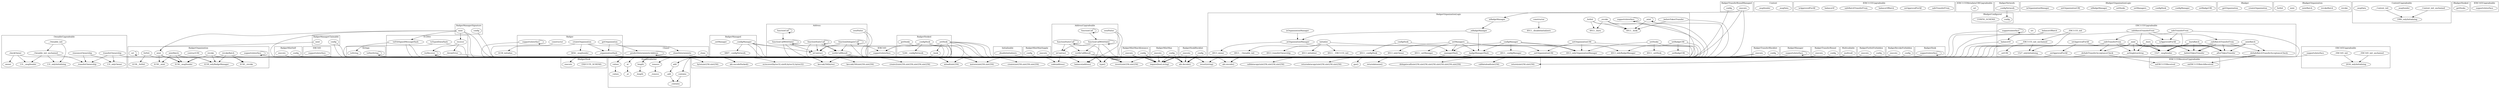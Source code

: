 strict digraph {
subgraph cluster_5890_BadgerMintSelf {
label = "BadgerMintSelf"
"5890_execute" [label="execute"]
"5890_config" [label="config"]
}subgraph cluster_131_OwnableUpgradeable {
label = "OwnableUpgradeable"
"131_transferOwnership" [label="transferOwnership"]
"131___Ownable_init" [label="__Ownable_init"]
"131___Ownable_init_unchained" [label="__Ownable_init_unchained"]
"131_owner" [label="owner"]
"131_renounceOwnership" [label="renounceOwnership"]
"131__transferOwnership" [label="_transferOwnership"]
"131__checkOwner" [label="_checkOwner"]
"131_renounceOwnership" -> "131__transferOwnership"
"131__checkOwner" -> "131__msgSender"
"131_transferOwnership" -> "131__transferOwnership"
"131__checkOwner" -> "131_owner"
"131___Ownable_init" -> "131_onlyInitializing"
"131___Ownable_init_unchained" -> "131__msgSender"
"131___Ownable_init_unchained" -> "131_onlyInitializing"
"131_renounceOwnership" -> "131_onlyOwner"
"131_transferOwnership" -> "131_onlyOwner"
"131___Ownable_init_unchained" -> "131__transferOwnership"
"131___Ownable_init" -> "131___Ownable_init_unchained"
}subgraph cluster_3081_ERC165 {
label = "ERC165"
"3081_supportsInterface" [label="supportsInterface"]
}subgraph cluster_2443_Context {
label = "Context"
"2443__msgData" [label="_msgData"]
"2443__msgSender" [label="_msgSender"]
}subgraph cluster_6926_BadgerManagerClaimable {
label = "BadgerManagerClaimable"
"6926_config" [label="config"]
"6926_mint" [label="mint"]
}subgraph cluster_3856_Badger {
label = "Badger"
"3856__organizationHash" [label="_organizationHash"]
"3856_createOrganization" [label="createOrganization"]
"3856_supportsInterface" [label="supportsInterface"]
"3856_getOrganization" [label="getOrganization"]
"3856_constructor" [label="constructor"]
"3856_createOrganization" -> "3856__msgSender"
"3856_supportsInterface" -> "3856_supportsInterface"
"3856_createOrganization" -> "3856__organizationHash"
"3856_getOrganization" -> "3856__organizationHash"
}subgraph cluster_3093_IERC165 {
label = "IERC165"
"3093_supportsInterface" [label="supportsInterface"]
}subgraph cluster_6807_BadgerManaged {
label = "BadgerManaged"
"6807__configManager" [label="_configManager"]
"6807__setManager" [label="_setManager"]
"6807__configManager" -> "6807__configNetwork"
}subgraph cluster_1690_IERC1155Upgradeable {
label = "IERC1155Upgradeable"
"1690_safeTransferFrom" [label="safeTransferFrom"]
"1690_setApprovalForAll" [label="setApprovalForAll"]
"1690_balanceOfBatch" [label="balanceOfBatch"]
"1690_safeBatchTransferFrom" [label="safeBatchTransferFrom"]
"1690_balanceOf" [label="balanceOf"]
"1690_isApprovedForAll" [label="isApprovedForAll"]
}subgraph cluster_282_Initializable {
label = "Initializable"
"282__disableInitializers" [label="_disableInitializers"]
}subgraph cluster_5788_BadgerMintMaxSupply {
label = "BadgerMintMaxSupply"
"5788_execute" [label="execute"]
"5788_config" [label="config"]
}subgraph cluster_1948_AddressUpgradeable {
label = "AddressUpgradeable"
"1948_functionCallWithValue" [label="functionCallWithValue"]
"1948_sendValue" [label="sendValue"]
"1948_functionCall" [label="functionCall"]
"1948_functionStaticCall" [label="functionStaticCall"]
"1948_verifyCallResult" [label="verifyCallResult"]
"1948_isContract" [label="isContract"]
"1948_functionCallWithValue" -> "1948_verifyCallResult"
"1948_functionStaticCall" -> "1948_functionStaticCall"
"1948_functionCall" -> "1948_functionCall"
"1948_functionStaticCall" -> "1948_isContract"
"1948_functionCallWithValue" -> "1948_isContract"
"1948_functionStaticCall" -> "1948_verifyCallResult"
"1948_functionCallWithValue" -> "1948_functionCallWithValue"
"1948_functionCall" -> "1948_functionCallWithValue"
}subgraph cluster_5664_BadgerMintMaxAllowance {
label = "BadgerMintMaxAllowance"
"5664_config" [label="config"]
"5664_execute" [label="execute"]
}subgraph cluster_5537_BadgerMintMax {
label = "BadgerMintMax"
"5537_config" [label="config"]
"5537_execute" [label="execute"]
}subgraph cluster_5410_BadgerHookBlocklist {
label = "BadgerHookBlocklist"
"5410_config" [label="config"]
"5410_execute" [label="execute"]
}subgraph cluster_1568_IERC1155ReceiverUpgradeable {
label = "IERC1155ReceiverUpgradeable"
"1568_onERC1155BatchReceived" [label="onERC1155BatchReceived"]
"1568_onERC1155Received" [label="onERC1155Received"]
}subgraph cluster_1705_IERC1155MetadataURIUpgradeable {
label = "IERC1155MetadataURIUpgradeable"
"1705_uri" [label="uri"]
}subgraph cluster_3883_BadgerNetwork {
label = "BadgerNetwork"
"3883__configNetwork" [label="_configNetwork"]
}subgraph cluster_6700_IBadgerOrganizationLogic {
label = "IBadgerOrganizationLogic"
"6700_setBadgeURI" [label="setBadgeURI"]
"6700_configManager" [label="configManager"]
"6700_configHook" [label="configHook"]
"6700_setManagers" [label="setManagers"]
"6700_setHooks" [label="setHooks"]
"6700_isBadgeManager" [label="isBadgeManager"]
"6700_setOrganizationURI" [label="setOrganizationURI"]
"6700_isOrganizationManager" [label="isOrganizationManager"]
}subgraph cluster_4913_BadgerOrganizationLogic {
label = "BadgerOrganizationLogic"
"4913__badgeManagerHash" [label="_badgeManagerHash"]
"4913_setHooks" [label="setHooks"]
"4913_setOrganizationURI" [label="setOrganizationURI"]
"4913_constructor" [label="constructor"]
"4913_isBadgeManager" [label="isBadgeManager"]
"4913__setBadgeURI" [label="_setBadgeURI"]
"4913__isBadgeManager" [label="_isBadgeManager"]
"4913_supportsInterface" [label="supportsInterface"]
"4913__forfeit" [label="_forfeit"]
"4913__isOrganizationManager" [label="_isOrganizationManager"]
"4913__managerHash" [label="_managerHash"]
"4913_setBadgeURI" [label="setBadgeURI"]
"4913_configManager" [label="configManager"]
"4913_setManagers" [label="setManagers"]
"4913__mint" [label="_mint"]
"4913__beforeTokenTransfer" [label="_beforeTokenTransfer"]
"4913__revoke" [label="_revoke"]
"4913_initialize" [label="initialize"]
"4913_configHook" [label="configHook"]
"4913_isOrganizationManager" [label="isOrganizationManager"]
"4913__setOrganizationURI" [label="_setOrganizationURI"]
"4913_setOrganizationURI" -> "4913_onlyOrganizationManager"
"4913_initialize" -> "4913___ERC1155_init"
"4913_isOrganizationManager" -> "4913__isOrganizationManager"
"4913_isBadgeManager" -> "4913__isBadgeManager"
"4913_setManagers" -> "4913_onlyOrganizationManager"
"4913_configHook" -> "4913_onlyOrganizationManager"
"4913_setBadgeURI" -> "4913__setBadgeURI"
"4913_initialize" -> "4913___Ownable_init"
"4913_setBadgeURI" -> "4913_onlyBadgeManager"
"4913_configManager" -> "4913__badgeManagerHash"
"4913_initialize" -> "4913_transferOwnership"
"4913_initialize" -> "4913_initializer"
"4913__isOrganizationManager" -> "4913_owner"
"4913_configManager" -> "4913__managerHash"
"4913__mint" -> "4913__mint"
"4913__mint" -> "4913__hook"
"4913__isOrganizationManager" -> "4913__managerHash"
"4913_setManagers" -> "4913__setManager"
"4913_setHooks" -> "4913__setHook"
"4913_setHooks" -> "4913_onlyOrganizationManager"
"4913__forfeit" -> "4913__hook"
"4913__isBadgeManager" -> "4913__badgeManagerHash"
"4913__forfeit" -> "4913__burn"
"4913__isBadgeManager" -> "4913__isOrganizationManager"
"4913__beforeTokenTransfer" -> "4913__hook"
"4913_configHook" -> "4913__configHook"
"4913_setManagers" -> "4913__managerHash"
"4913_configManager" -> "4913_onlyBadgeManager"
"4913_setManagers" -> "4913_onlyOwner"
"4913_setManagers" -> "4913__badgeManagerHash"
"4913_supportsInterface" -> "4913_supportsInterface"
"4913_constructor" -> "4913__disableInitializers"
"4913_configManager" -> "4913__configManager"
"4913_initialize" -> "4913__setOrganizationURI"
"4913_setOrganizationURI" -> "4913__setOrganizationURI"
"4913__revoke" -> "4913__burn"
"4913_configManager" -> "4913_onlyOrganizationManager"
"4913__revoke" -> "4913__hook"
}subgraph cluster_7091_BadgerManagerSignature {
label = "BadgerManagerSignature"
"7091_mint" [label="mint"]
"7091_config" [label="config"]
}subgraph cluster_6452_IBadger {
label = "IBadger"
"6452_createOrganization" [label="createOrganization"]
"6452_getOrganization" [label="getOrganization"]
}subgraph cluster_6068_BadgerTransferBlocklist {
label = "BadgerTransferBlocklist"
"6068_config" [label="config"]
"6068_execute" [label="execute"]
}subgraph cluster_6840_BadgerManager {
label = "BadgerManager"
"6840_supportsInterface" [label="supportsInterface"]
"6840_supportsInterface" -> "6840_supportsInterface"
}subgraph cluster_6200_BadgerTransferBound {
label = "BadgerTransferBound"
"6200_execute" [label="execute"]
"6200_config" [label="config"]
}subgraph cluster_4158_BadgerOrganization {
label = "BadgerOrganization"
"4158_revoke" [label="revoke"]
"4158_mintBatch" [label="mintBatch"]
"4158_supportsInterface" [label="supportsInterface"]
"4158_contractURI" [label="contractURI"]
"4158_revokeBatch" [label="revokeBatch"]
"4158_forfeit" [label="forfeit"]
"4158_mint" [label="mint"]
"4158_uri" [label="uri"]
"4158_mint" -> "4158_onlyBadgeManager"
"4158_revokeBatch" -> "4158__msgSender"
"4158_revoke" -> "4158__revoke"
"4158_mintBatch" -> "4158__msgSender"
"4158_mintBatch" -> "4158__mint"
"4158_mint" -> "4158__msgSender"
"4158_revokeBatch" -> "4158__revoke"
"4158_revokeBatch" -> "4158_onlyBadgeManager"
"4158_forfeit" -> "4158__msgSender"
"4158_forfeit" -> "4158__forfeit"
"4158_revoke" -> "4158_onlyBadgeManager"
"4158_mint" -> "4158__mint"
"4158_uri" -> "4158_uri"
"4158_supportsInterface" -> "4158_supportsInterface"
"4158_mintBatch" -> "4158_onlyBadgeManager"
"4158_revoke" -> "4158__msgSender"
}subgraph cluster_6594_IBadgerOrganization {
label = "IBadgerOrganization"
"6594_revoke" [label="revoke"]
"6594_revokeBatch" [label="revokeBatch"]
"6594_mintBatch" [label="mintBatch"]
"6594_mint" [label="mint"]
"6594_forfeit" [label="forfeit"]
}subgraph cluster_7107_Multicallable {
label = "Multicallable"
"7107_multicall" [label="multicall"]
}subgraph cluster_6468_IBadgerConfigured {
label = "IBadgerConfigured"
"6468_config" [label="config"]
"6468_CONFIG_SCHEMA" [label="CONFIG_SCHEMA"]
}subgraph cluster_1990_ContextUpgradeable {
label = "ContextUpgradeable"
"1990___Context_init_unchained" [label="__Context_init_unchained"]
"1990__msgSender" [label="_msgSender"]
"1990___Context_init" [label="__Context_init"]
"1990__msgData" [label="_msgData"]
"1990___Context_init_unchained" -> "1990_onlyInitializing"
"1990___Context_init" -> "1990_onlyInitializing"
}subgraph cluster_5324_BadgerForfeitForbidden {
label = "BadgerForfeitForbidden"
"5324_execute" [label="execute"]
"5324_config" [label="config"]
}subgraph cluster_2126_Clones {
label = "Clones"
"2126_clone" [label="clone"]
"2126_cloneDeterministic" [label="cloneDeterministic"]
"2126_predictDeterministicAddress" [label="predictDeterministicAddress"]
"2126_predictDeterministicAddress" -> "2126_predictDeterministicAddress"
}subgraph cluster_6352_BadgerTransferBoundManaged {
label = "BadgerTransferBoundManaged"
"6352_config" [label="config"]
"6352_execute" [label="execute"]
}subgraph cluster_6488_IBadgerHook {
label = "IBadgerHook"
"6488_EXECUTE_SCHEMA" [label="EXECUTE_SCHEMA"]
"6488_execute" [label="execute"]
}subgraph cluster_5976_BadgerRevokeForbidden {
label = "BadgerRevokeForbidden"
"5976_config" [label="config"]
"5976_execute" [label="execute"]
}subgraph cluster_4956_BadgerHook {
label = "BadgerHook"
"4956_supportsInterface" [label="supportsInterface"]
"4956_supportsInterface" -> "4956_supportsInterface"
}subgraph cluster_3692_EnumerableSet {
label = "EnumerableSet"
"3692__remove" [label="_remove"]
"3692_at" [label="at"]
"3692__add" [label="_add"]
"3692_remove" [label="remove"]
"3692_length" [label="length"]
"3692_values" [label="values"]
"3692__contains" [label="_contains"]
"3692_add" [label="add"]
"3692__values" [label="_values"]
"3692__at" [label="_at"]
"3692_contains" [label="contains"]
"3692__length" [label="_length"]
"3692_length" -> "3692__length"
"3692_values" -> "3692__values"
"3692_contains" -> "3692__contains"
"3692__add" -> "3692__contains"
"3692_add" -> "3692__add"
"3692_at" -> "3692__at"
"3692_remove" -> "3692__remove"
}subgraph cluster_2669_Strings {
label = "Strings"
"2669_toHexString" [label="toHexString"]
"2669_toString" [label="toString"]
"2669_toHexString" -> "2669_toHexString"
}subgraph cluster_3057_ECDSA {
label = "ECDSA"
"3057_toTypedDataHash" [label="toTypedDataHash"]
"3057_tryRecover" [label="tryRecover"]
"3057_toEthSignedMessageHash" [label="toEthSignedMessageHash"]
"3057_recover" [label="recover"]
"3057__throwError" [label="_throwError"]
"3057_recover" -> "3057_tryRecover"
"3057_recover" -> "3057__throwError"
"3057_tryRecover" -> "3057_tryRecover"
}subgraph cluster_2034_ERC165Upgradeable {
label = "ERC165Upgradeable"
"2034___ERC165_init_unchained" [label="__ERC165_init_unchained"]
"2034___ERC165_init" [label="__ERC165_init"]
"2034_supportsInterface" [label="supportsInterface"]
"2034___ERC165_init" -> "2034_onlyInitializing"
"2034___ERC165_init_unchained" -> "2034_onlyInitializing"
}subgraph cluster_6516_IBadgerHooked {
label = "IBadgerHooked"
"6516_getHooks" [label="getHooks"]
}subgraph cluster_2421_Address {
label = "Address"
"2421_isContract" [label="isContract"]
"2421_functionCall" [label="functionCall"]
"2421_sendValue" [label="sendValue"]
"2421_functionDelegateCall" [label="functionDelegateCall"]
"2421_verifyCallResult" [label="verifyCallResult"]
"2421_functionStaticCall" [label="functionStaticCall"]
"2421_functionCallWithValue" [label="functionCallWithValue"]
"2421_functionStaticCall" -> "2421_functionStaticCall"
"2421_functionStaticCall" -> "2421_isContract"
"2421_functionDelegateCall" -> "2421_isContract"
"2421_functionStaticCall" -> "2421_verifyCallResult"
"2421_functionDelegateCall" -> "2421_verifyCallResult"
"2421_functionCallWithValue" -> "2421_verifyCallResult"
"2421_functionCallWithValue" -> "2421_functionCallWithValue"
"2421_functionCallWithValue" -> "2421_isContract"
"2421_functionCall" -> "2421_functionCallWithValue"
"2421_functionCall" -> "2421_functionCall"
"2421_functionDelegateCall" -> "2421_functionDelegateCall"
}subgraph cluster_1527_ERC1155Upgradeable {
label = "ERC1155Upgradeable"
"1527_balanceOf" [label="balanceOf"]
"1527_isApprovedForAll" [label="isApprovedForAll"]
"1527__mint" [label="_mint"]
"1527__setURI" [label="_setURI"]
"1527__mintBatch" [label="_mintBatch"]
"1527_supportsInterface" [label="supportsInterface"]
"1527__safeBatchTransferFrom" [label="_safeBatchTransferFrom"]
"1527__setApprovalForAll" [label="_setApprovalForAll"]
"1527__asSingletonArray" [label="_asSingletonArray"]
"1527_safeBatchTransferFrom" [label="safeBatchTransferFrom"]
"1527__afterTokenTransfer" [label="_afterTokenTransfer"]
"1527__safeTransferFrom" [label="_safeTransferFrom"]
"1527__beforeTokenTransfer" [label="_beforeTokenTransfer"]
"1527_balanceOfBatch" [label="balanceOfBatch"]
"1527__burn" [label="_burn"]
"1527___ERC1155_init_unchained" [label="__ERC1155_init_unchained"]
"1527_setApprovalForAll" [label="setApprovalForAll"]
"1527_safeTransferFrom" [label="safeTransferFrom"]
"1527__doSafeTransferAcceptanceCheck" [label="_doSafeTransferAcceptanceCheck"]
"1527_uri" [label="uri"]
"1527__burnBatch" [label="_burnBatch"]
"1527__doSafeBatchTransferAcceptanceCheck" [label="_doSafeBatchTransferAcceptanceCheck"]
"1527___ERC1155_init" [label="__ERC1155_init"]
"1527___ERC1155_init_unchained" -> "1527_onlyInitializing"
"1527__safeBatchTransferFrom" -> "1527__beforeTokenTransfer"
"1527__safeTransferFrom" -> "1527__afterTokenTransfer"
"1527__mintBatch" -> "1527__msgSender"
"1527_safeBatchTransferFrom" -> "1527_isApprovedForAll"
"1527__burn" -> "1527__asSingletonArray"
"1527_safeTransferFrom" -> "1527__msgSender"
"1527__safeBatchTransferFrom" -> "1527__doSafeBatchTransferAcceptanceCheck"
"1527__safeTransferFrom" -> "1527__doSafeTransferAcceptanceCheck"
"1527__mint" -> "1527__msgSender"
"1527__mint" -> "1527__asSingletonArray"
"1527_setApprovalForAll" -> "1527__setApprovalForAll"
"1527__burnBatch" -> "1527__beforeTokenTransfer"
"1527_safeBatchTransferFrom" -> "1527__safeBatchTransferFrom"
"1527__safeTransferFrom" -> "1527__beforeTokenTransfer"
"1527__safeTransferFrom" -> "1527__asSingletonArray"
"1527__safeTransferFrom" -> "1527__msgSender"
"1527__mint" -> "1527__afterTokenTransfer"
"1527__mintBatch" -> "1527__afterTokenTransfer"
"1527__burn" -> "1527__beforeTokenTransfer"
"1527__mintBatch" -> "1527__doSafeBatchTransferAcceptanceCheck"
"1527__mint" -> "1527__doSafeTransferAcceptanceCheck"
"1527___ERC1155_init" -> "1527___ERC1155_init_unchained"
"1527__burnBatch" -> "1527__msgSender"
"1527___ERC1155_init" -> "1527_onlyInitializing"
"1527_supportsInterface" -> "1527_supportsInterface"
"1527_balanceOfBatch" -> "1527_balanceOf"
"1527__mintBatch" -> "1527__beforeTokenTransfer"
"1527___ERC1155_init_unchained" -> "1527__setURI"
"1527_safeTransferFrom" -> "1527__safeTransferFrom"
"1527__safeBatchTransferFrom" -> "1527__afterTokenTransfer"
"1527__safeBatchTransferFrom" -> "1527__msgSender"
"1527__mint" -> "1527__beforeTokenTransfer"
"1527_setApprovalForAll" -> "1527__msgSender"
"1527__burn" -> "1527__afterTokenTransfer"
"1527_safeBatchTransferFrom" -> "1527__msgSender"
"1527_safeTransferFrom" -> "1527_isApprovedForAll"
"1527__burnBatch" -> "1527__afterTokenTransfer"
"1527__burn" -> "1527__msgSender"
}subgraph cluster_5240_BadgerHooked {
label = "BadgerHooked"
"5240__hook" [label="_hook"]
"5240_getHooks" [label="getHooks"]
"5240__setHook" [label="_setHook"]
"5240__configHook" [label="_configHook"]
"5240__configHook" -> "5240__configNetwork"
"5240__setHook" -> "5240__hook"
}subgraph cluster_2046_IERC165Upgradeable {
label = "IERC165Upgradeable"
"2046_supportsInterface" [label="supportsInterface"]
}subgraph cluster_solidity {
label = "[Solidity]"
"revert(string)" 
"delegatecall(uint256,uint256,uint256,uint256,uint256,uint256)" 
"abi.encodePacked()" 
"type()" 
"ecrecover(bytes32,uint8,bytes32,bytes32)" 
"mstore(uint256,uint256)" 
"balance(address)" 
"byte(uint256,uint256)" 
"keccak256(bytes)" 
"returndatasize()" 
"gas()" 
"revert(uint256,uint256)" 
"create(uint256,uint256,uint256)" 
"keccak256(uint256,uint256)" 
"returndatacopy(uint256,uint256,uint256)" 
"abi.encode()" 
"mload(uint256)" 
"calldatacopy(uint256,uint256,uint256)" 
"create2(uint256,uint256,uint256,uint256)" 
"return(uint256,uint256)" 
"require(bool,string)" 
"calldataload(uint256)" 
"code(address)" 
"abi.decode()" 
"2421_functionStaticCall" -> "require(bool,string)"
"2126_clone" -> "mstore(uint256,uint256)"
"4913_supportsInterface" -> "type()"
"7107_multicall" -> "mstore(uint256,uint256)"
"1527__safeBatchTransferFrom" -> "require(bool,string)"
"5410_execute" -> "abi.decode()"
"2126_predictDeterministicAddress" -> "mstore(uint256,uint256)"
"1527_safeBatchTransferFrom" -> "require(bool,string)"
"5976_config" -> "abi.decode()"
"3856__organizationHash" -> "keccak256(bytes)"
"3057__throwError" -> "revert(string)"
"282__disableInitializers" -> "require(bool,string)"
"5664_config" -> "require(bool,string)"
"6068_config" -> "abi.decode()"
"6200_config" -> "abi.decode()"
"4956_supportsInterface" -> "type()"
"4913__mint" -> "abi.encode()"
"2669_toHexString" -> "require(bool,string)"
"5664_config" -> "abi.decode()"
"3057_toTypedDataHash" -> "keccak256(bytes)"
"2421_functionCallWithValue" -> "balance(address)"
"1948_verifyCallResult" -> "mload(uint256)"
"5410_config" -> "abi.decode()"
"1948_verifyCallResult" -> "revert(uint256,uint256)"
"2421_sendValue" -> "balance(address)"
"5324_execute" -> "require(bool,string)"
"2126_cloneDeterministic" -> "require(bool,string)"
"7107_multicall" -> "returndatasize()"
"1948_functionCallWithValue" -> "require(bool,string)"
"7091_mint" -> "require(bool,string)"
"2126_clone" -> "require(bool,string)"
"6068_execute" -> "require(bool,string)"
"6807__configManager" -> "require(bool,string)"
"4913__managerHash" -> "keccak256(bytes)"
"1948_functionStaticCall" -> "require(bool,string)"
"4913__managerHash" -> "abi.encode()"
"2421_sendValue" -> "require(bool,string)"
"5324_config" -> "abi.decode()"
"1527__setApprovalForAll" -> "require(bool,string)"
"1948_sendValue" -> "balance(address)"
"6926_config" -> "require(bool,string)"
"131__checkOwner" -> "require(bool,string)"
"5537_config" -> "abi.decode()"
"3057_toEthSignedMessageHash" -> "keccak256(bytes)"
"3081_supportsInterface" -> "type()"
"2421_isContract" -> "code(address)"
"1527_safeTransferFrom" -> "require(bool,string)"
"6068_execute" -> "abi.decode()"
"1527_balanceOfBatch" -> "require(bool,string)"
"4158_supportsInterface" -> "type()"
"7107_multicall" -> "return(uint256,uint256)"
"2126_clone" -> "mload(uint256)"
"3856_supportsInterface" -> "type()"
"6807__configManager" -> "type()"
"6200_execute" -> "require(bool,string)"
"1948_sendValue" -> "require(bool,string)"
"7091_config" -> "abi.decode()"
"1527__mint" -> "require(bool,string)"
"2126_cloneDeterministic" -> "mload(uint256)"
"2421_functionCallWithValue" -> "require(bool,string)"
"1948_functionCallWithValue" -> "balance(address)"
"3856_constructor" -> "require(bool,string)"
"2126_cloneDeterministic" -> "mstore(uint256,uint256)"
"7107_multicall" -> "revert(uint256,uint256)"
"4913__forfeit" -> "abi.encode()"
"1527__mintBatch" -> "require(bool,string)"
"5410_execute" -> "require(bool,string)"
"3057_toEthSignedMessageHash" -> "abi.encodePacked()"
"5890_execute" -> "require(bool,string)"
"5788_config" -> "abi.decode()"
"7107_multicall" -> "calldataload(uint256)"
"5890_execute" -> "abi.decode()"
"5537_config" -> "require(bool,string)"
"3057_tryRecover" -> "byte(uint256,uint256)"
"5240__configHook" -> "require(bool,string)"
"1527_supportsInterface" -> "type()"
"5788_config" -> "require(bool,string)"
"6352_execute" -> "require(bool,string)"
"5664_execute" -> "abi.decode()"
"2421_verifyCallResult" -> "revert(string)"
"4158_mintBatch" -> "require(bool,string)"
"7091_mint" -> "abi.encodePacked()"
"7091_mint" -> "keccak256(bytes)"
"6352_execute" -> "abi.decode()"
"4913_setManagers" -> "require(bool,string)"
"5324_execute" -> "abi.decode()"
"4158_revokeBatch" -> "require(bool,string)"
"7107_multicall" -> "gas()"
"5788_execute" -> "require(bool,string)"
"7107_multicall" -> "delegatecall(uint256,uint256,uint256,uint256,uint256,uint256)"
"7107_multicall" -> "mload(uint256)"
"5664_execute" -> "require(bool,string)"
"1527__doSafeBatchTransferAcceptanceCheck" -> "revert(string)"
"4913_setOrganizationURI" -> "require(bool,string)"
"1527__burn" -> "require(bool,string)"
"6926_config" -> "abi.decode()"
"5240__setHook" -> "abi.encode()"
"5788_execute" -> "abi.decode()"
"6352_config" -> "abi.decode()"
"5890_config" -> "abi.decode()"
"1527__doSafeTransferAcceptanceCheck" -> "revert(string)"
"1948_verifyCallResult" -> "revert(string)"
"2421_verifyCallResult" -> "mload(uint256)"
"5537_execute" -> "abi.decode()"
"2421_verifyCallResult" -> "revert(uint256,uint256)"
"1527_balanceOf" -> "require(bool,string)"
"131_transferOwnership" -> "require(bool,string)"
"4913_setBadgeURI" -> "require(bool,string)"
"7107_multicall" -> "returndatacopy(uint256,uint256,uint256)"
"2034_supportsInterface" -> "type()"
"5240__setHook" -> "type()"
"2126_predictDeterministicAddress" -> "keccak256(uint256,uint256)"
"4913__beforeTokenTransfer" -> "abi.encode()"
"3057_toTypedDataHash" -> "abi.encodePacked()"
"4913__badgeManagerHash" -> "keccak256(bytes)"
"6840_supportsInterface" -> "type()"
"5976_execute" -> "abi.decode()"
"5976_execute" -> "require(bool,string)"
"3057_tryRecover" -> "ecrecover(bytes32,uint8,bytes32,bytes32)"
"4913__badgeManagerHash" -> "abi.encode()"
"1527__safeTransferFrom" -> "require(bool,string)"
"1527__burnBatch" -> "require(bool,string)"
"2126_clone" -> "create(uint256,uint256,uint256)"
"6200_execute" -> "abi.decode()"
"2126_cloneDeterministic" -> "create2(uint256,uint256,uint256,uint256)"
"4913_setHooks" -> "require(bool,string)"
"2126_predictDeterministicAddress" -> "mload(uint256)"
"2421_functionDelegateCall" -> "require(bool,string)"
"7107_multicall" -> "calldatacopy(uint256,uint256,uint256)"
"3856__organizationHash" -> "abi.encodePacked()"
"1948_isContract" -> "code(address)"
"5537_execute" -> "require(bool,string)"
"3057_tryRecover" -> "mload(uint256)"
"5240__setHook" -> "require(bool,string)"
"4913__revoke" -> "abi.encode()"
"5240__configHook" -> "type()"
}"3883__configNetwork" -> "6468_config"
"3057_toEthSignedMessageHash" -> "2669_toString"
"5240__configHook" -> "3093_supportsInterface"
"3856_createOrganization" -> "2126_cloneDeterministic"
"5240_getHooks" -> "3692_length"
"5240__configHook" -> "2421_isContract"
"7091_mint" -> "4158_mint"
"5240__hook" -> "3692_values"
"3856_getOrganization" -> "2126_predictDeterministicAddress"
"6352_execute" -> "4913_isBadgeManager"
"5240__setHook" -> "3692_add"
"7091_mint" -> "3057_toEthSignedMessageHash"
"1527__doSafeBatchTransferAcceptanceCheck" -> "1568_onERC1155BatchReceived"
"1527__doSafeTransferAcceptanceCheck" -> "1568_onERC1155Received"
"5240__configHook" -> "3692_contains"
"5240__setHook" -> "3692_remove"
"5240__hook" -> "6488_execute"
"5240__setHook" -> "3093_supportsInterface"
"6807__configManager" -> "2421_isContract"
"5240_getHooks" -> "3692_at"
"7091_mint" -> "3057_recover"
"6926_mint" -> "4158_mint"
"3856_createOrganization" -> "4158_initialize"
"6807__configManager" -> "3093_supportsInterface"
}